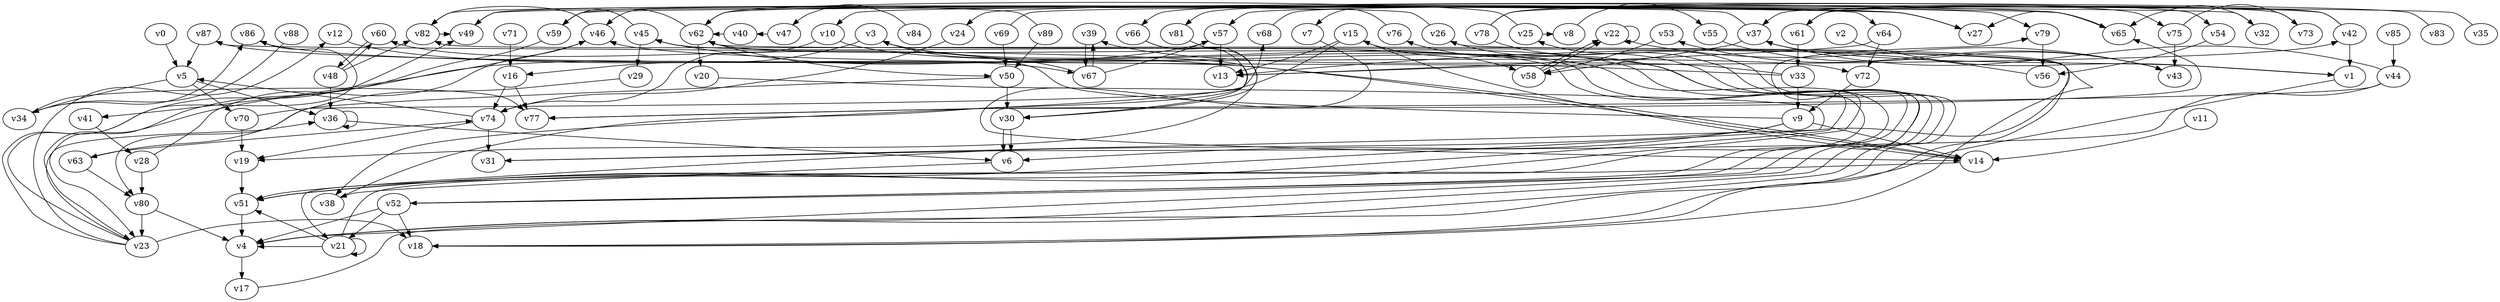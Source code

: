 // Benchmark game 125 - 90 vertices
digraph G {
    v0 [name="v0", player=1];
    v1 [name="v1", player=0];
    v2 [name="v2", player=1];
    v3 [name="v3", player=1, target=1];
    v4 [name="v4", player=0];
    v5 [name="v5", player=0, target=1];
    v6 [name="v6", player=0, target=1];
    v7 [name="v7", player=0];
    v8 [name="v8", player=0];
    v9 [name="v9", player=0];
    v10 [name="v10", player=1];
    v11 [name="v11", player=0];
    v12 [name="v12", player=1];
    v13 [name="v13", player=1, target=1];
    v14 [name="v14", player=0, target=1];
    v15 [name="v15", player=0];
    v16 [name="v16", player=1];
    v17 [name="v17", player=0];
    v18 [name="v18", player=0];
    v19 [name="v19", player=1];
    v20 [name="v20", player=1];
    v21 [name="v21", player=1];
    v22 [name="v22", player=0];
    v23 [name="v23", player=0];
    v24 [name="v24", player=0];
    v25 [name="v25", player=1];
    v26 [name="v26", player=1];
    v27 [name="v27", player=1];
    v28 [name="v28", player=0];
    v29 [name="v29", player=1];
    v30 [name="v30", player=0];
    v31 [name="v31", player=0];
    v32 [name="v32", player=0];
    v33 [name="v33", player=0];
    v34 [name="v34", player=0];
    v35 [name="v35", player=1];
    v36 [name="v36", player=0, target=1];
    v37 [name="v37", player=0];
    v38 [name="v38", player=0];
    v39 [name="v39", player=0];
    v40 [name="v40", player=0, target=1];
    v41 [name="v41", player=0];
    v42 [name="v42", player=0];
    v43 [name="v43", player=0];
    v44 [name="v44", player=1];
    v45 [name="v45", player=1, target=1];
    v46 [name="v46", player=1];
    v47 [name="v47", player=1];
    v48 [name="v48", player=0];
    v49 [name="v49", player=0];
    v50 [name="v50", player=1];
    v51 [name="v51", player=0];
    v52 [name="v52", player=1];
    v53 [name="v53", player=1];
    v54 [name="v54", player=0];
    v55 [name="v55", player=1];
    v56 [name="v56", player=1, target=1];
    v57 [name="v57", player=0];
    v58 [name="v58", player=0];
    v59 [name="v59", player=1];
    v60 [name="v60", player=1];
    v61 [name="v61", player=0];
    v62 [name="v62", player=0];
    v63 [name="v63", player=1, target=1];
    v64 [name="v64", player=0, target=1];
    v65 [name="v65", player=1];
    v66 [name="v66", player=1];
    v67 [name="v67", player=1];
    v68 [name="v68", player=1];
    v69 [name="v69", player=1];
    v70 [name="v70", player=0];
    v71 [name="v71", player=1];
    v72 [name="v72", player=1];
    v73 [name="v73", player=1];
    v74 [name="v74", player=1];
    v75 [name="v75", player=0];
    v76 [name="v76", player=0];
    v77 [name="v77", player=0];
    v78 [name="v78", player=1, target=1];
    v79 [name="v79", player=0];
    v80 [name="v80", player=1];
    v81 [name="v81", player=1, target=1];
    v82 [name="v82", player=1];
    v83 [name="v83", player=1];
    v84 [name="v84", player=1, target=1];
    v85 [name="v85", player=0];
    v86 [name="v86", player=1];
    v87 [name="v87", player=1];
    v88 [name="v88", player=0];
    v89 [name="v89", player=0];

    v0 -> v5;
    v1 -> v18 [constraint="time <= 20"];
    v2 -> v1 [constraint="time >= 3"];
    v3 -> v16 [constraint="(time % 4 == 0) || (time % 3 == 2)"];
    v4 -> v17;
    v5 -> v70;
    v6 -> v38;
    v7 -> v14 [constraint="time == 2"];
    v8 -> v55 [constraint="(time >= 10) && (time <= 25)"];
    v9 -> v60 [constraint="time == 9"];
    v10 -> v52 [constraint="time % 2 == 1"];
    v11 -> v14;
    v12 -> v67 [constraint="time >= 10"];
    v13 -> v42 [constraint="time <= 8"];
    v14 -> v15 [constraint="time == 17"];
    v15 -> v58;
    v16 -> v74;
    v17 -> v25 [constraint="time == 10"];
    v18 -> v82 [constraint="time == 16"];
    v19 -> v51;
    v20 -> v51 [constraint="time == 6"];
    v21 -> v51 [constraint="time <= 14"];
    v22 -> v43 [constraint="time >= 9"];
    v23 -> v36 [constraint="time >= 12"];
    v24 -> v74 [constraint="time <= 19"];
    v25 -> v8 [constraint="time >= 8"];
    v26 -> v82 [constraint="time % 4 == 0"];
    v27 -> v66 [constraint="time % 4 == 3"];
    v28 -> v80;
    v29 -> v63 [constraint="time % 4 == 2"];
    v30 -> v6;
    v31 -> v62 [constraint="time >= 13"];
    v32 -> v65 [constraint="time % 3 == 1"];
    v33 -> v39 [constraint="time <= 19"];
    v34 -> v77 [constraint="time >= 7"];
    v35 -> v49 [constraint="time == 1"];
    v36 -> v36 [constraint="time == 12"];
    v37 -> v58;
    v38 -> v68 [constraint="time % 5 == 0"];
    v39 -> v67;
    v40 -> v62 [constraint="time >= 11"];
    v41 -> v28;
    v42 -> v57 [constraint="time == 18"];
    v43 -> v53 [constraint="time == 16"];
    v44 -> v37 [constraint="time == 4"];
    v45 -> v59 [constraint="time <= 12"];
    v46 -> v82 [constraint="time % 2 == 0"];
    v47 -> v40 [constraint="time == 10"];
    v48 -> v36;
    v49 -> v27 [constraint="time >= 5"];
    v50 -> v80 [constraint="time >= 11"];
    v51 -> v45 [constraint="time == 14"];
    v52 -> v76 [constraint="time == 0"];
    v53 -> v58 [constraint="time % 2 == 1"];
    v54 -> v56 [constraint="time % 4 == 2"];
    v55 -> v43 [constraint="(time % 2 == 0) || (time % 4 == 0)"];
    v56 -> v13 [constraint="time >= 5"];
    v57 -> v13;
    v58 -> v22 [constraint="(time >= 2) && (time <= 25)"];
    v59 -> v23 [constraint="time % 6 == 2"];
    v60 -> v48 [constraint="time == 4"];
    v61 -> v33;
    v62 -> v46 [constraint="time == 20"];
    v63 -> v80;
    v64 -> v13 [constraint="time == 9"];
    v65 -> v81 [constraint="time % 5 == 2"];
    v66 -> v19 [constraint="time <= 17"];
    v67 -> v39 [constraint="time <= 13"];
    v68 -> v27 [constraint="time == 4"];
    v69 -> v64 [constraint="time >= 13"];
    v70 -> v19;
    v71 -> v16;
    v72 -> v9;
    v73 -> v37 [constraint="time <= 17"];
    v74 -> v5 [constraint="time == 12"];
    v75 -> v43;
    v76 -> v7 [constraint="(time >= 2) && (time <= 19)"];
    v77 -> v65 [constraint="time == 1"];
    v78 -> v79 [constraint="time == 7"];
    v79 -> v56;
    v80 -> v4;
    v81 -> v30 [constraint="(time >= 10) && (time <= 20)"];
    v82 -> v49 [constraint="time >= 10"];
    v83 -> v24 [constraint="time >= 1"];
    v84 -> v47 [constraint="time >= 7"];
    v85 -> v44;
    v86 -> v72 [constraint="time == 20"];
    v87 -> v14 [constraint="time % 4 == 2"];
    v88 -> v34 [constraint="time % 3 == 0"];
    v89 -> v50;
    v33 -> v9;
    v3 -> v4 [constraint="time >= 11"];
    v21 -> v4 [constraint="time % 5 == 3"];
    v51 -> v4;
    v52 -> v18;
    v23 -> v12 [constraint="time >= 2"];
    v89 -> v59 [constraint="time == 19"];
    v48 -> v60 [constraint="time % 3 == 2"];
    v52 -> v3 [constraint="time == 13"];
    v45 -> v29;
    v34 -> v86 [constraint="time >= 5"];
    v22 -> v22;
    v5 -> v36;
    v87 -> v5 [constraint="time <= 19"];
    v21 -> v21;
    v59 -> v32 [constraint="time % 6 == 2"];
    v64 -> v72;
    v51 -> v62 [constraint="time <= 10"];
    v69 -> v50;
    v62 -> v50 [constraint="(time >= 8) && (time <= 25)"];
    v67 -> v57 [constraint="(time >= 9) && (time <= 15)"];
    v15 -> v13;
    v26 -> v4 [constraint="time % 3 == 2"];
    v74 -> v19 [constraint="time <= 21"];
    v28 -> v46 [constraint="time <= 10"];
    v18 -> v26 [constraint="time == 10"];
    v5 -> v34;
    v67 -> v3 [constraint="time == 7"];
    v80 -> v23;
    v70 -> v87 [constraint="time % 6 == 2"];
    v52 -> v4;
    v14 -> v21 [constraint="time == 12"];
    v46 -> v41 [constraint="time % 3 == 1"];
    v74 -> v31;
    v75 -> v73 [constraint="time == 4"];
    v15 -> v38 [constraint="time % 2 == 1"];
    v78 -> v4 [constraint="time == 12"];
    v9 -> v6;
    v78 -> v54 [constraint="time % 4 == 2"];
    v37 -> v10 [constraint="time % 2 == 1"];
    v25 -> v62 [constraint="time == 1"];
    v21 -> v79 [constraint="time % 5 == 0"];
    v42 -> v1;
    v52 -> v21;
    v57 -> v23 [constraint="(time % 4 == 1) || (time % 4 == 1)"];
    v1 -> v37 [constraint="time % 4 == 0"];
    v10 -> v74 [constraint="time % 5 == 2"];
    v50 -> v30;
    v23 -> v86 [constraint="time == 19"];
    v9 -> v14;
    v62 -> v65 [constraint="time == 5"];
    v44 -> v77 [constraint="time >= 11"];
    v58 -> v22 [constraint="time >= 10"];
    v9 -> v51 [constraint="time % 3 == 0"];
    v16 -> v77;
    v44 -> v31 [constraint="time % 2 == 1"];
    v42 -> v61 [constraint="(time % 3 == 1) || (time % 4 == 2)"];
    v62 -> v20;
    v33 -> v46 [constraint="time >= 15"];
    v66 -> v30 [constraint="time == 0"];
    v63 -> v74 [constraint="time % 3 == 2"];
    v36 -> v6 [constraint="time % 3 == 1"];
    v65 -> v27 [constraint="time == 20"];
    v14 -> v45 [constraint="time >= 10"];
    v23 -> v49 [constraint="time == 12"];
    v48 -> v82 [constraint="time % 6 == 0"];
    v61 -> v75 [constraint="time == 10"];
    v30 -> v6;
    v23 -> v18 [constraint="time == 11"];
}
